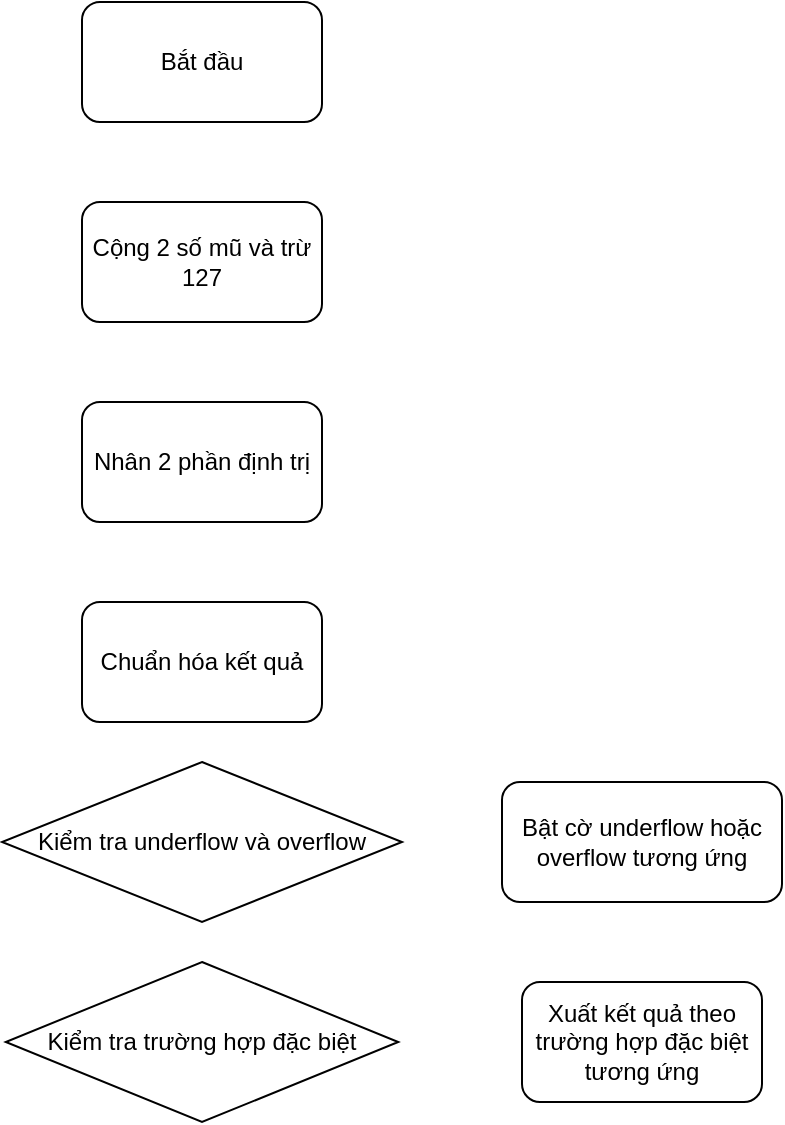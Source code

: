 <mxfile version="15.8.6" type="github">
  <diagram id="RJO8PuPAGNzROMasVjRf" name="Page-1">
    <mxGraphModel dx="997" dy="548" grid="1" gridSize="10" guides="1" tooltips="1" connect="1" arrows="1" fold="1" page="1" pageScale="1" pageWidth="3300" pageHeight="4681" math="0" shadow="0">
      <root>
        <mxCell id="0" />
        <mxCell id="1" parent="0" />
        <mxCell id="ltvV7gkaToOBS2ahcZOb-1" value="Bắt đầu" style="rounded=1;whiteSpace=wrap;html=1;" parent="1" vertex="1">
          <mxGeometry x="400" y="140" width="120" height="60" as="geometry" />
        </mxCell>
        <mxCell id="ltvV7gkaToOBS2ahcZOb-2" value="Cộng 2 số mũ và trừ 127" style="rounded=1;whiteSpace=wrap;html=1;" parent="1" vertex="1">
          <mxGeometry x="400" y="240" width="120" height="60" as="geometry" />
        </mxCell>
        <mxCell id="ltvV7gkaToOBS2ahcZOb-3" value="Nhân 2 phần định trị" style="rounded=1;whiteSpace=wrap;html=1;" parent="1" vertex="1">
          <mxGeometry x="400" y="340" width="120" height="60" as="geometry" />
        </mxCell>
        <mxCell id="ltvV7gkaToOBS2ahcZOb-4" value="Chuẩn hóa kết quả&lt;br&gt;" style="rounded=1;whiteSpace=wrap;html=1;" parent="1" vertex="1">
          <mxGeometry x="400" y="440" width="120" height="60" as="geometry" />
        </mxCell>
        <mxCell id="YzzIFXypt7FN9Ieh2y_I-1" value="Kiểm tra underflow và overflow" style="rhombus;whiteSpace=wrap;html=1;" vertex="1" parent="1">
          <mxGeometry x="360" y="520" width="200" height="80" as="geometry" />
        </mxCell>
        <mxCell id="YzzIFXypt7FN9Ieh2y_I-2" value="Bật cờ underflow hoặc overflow tương ứng" style="rounded=1;whiteSpace=wrap;html=1;" vertex="1" parent="1">
          <mxGeometry x="610" y="530" width="140" height="60" as="geometry" />
        </mxCell>
        <mxCell id="YzzIFXypt7FN9Ieh2y_I-3" value="&lt;span&gt;Kiểm tra trường hợp đặc biệt&lt;/span&gt;" style="rhombus;whiteSpace=wrap;html=1;" vertex="1" parent="1">
          <mxGeometry x="361.88" y="620" width="196.25" height="80" as="geometry" />
        </mxCell>
        <mxCell id="YzzIFXypt7FN9Ieh2y_I-4" value="Xuất kết quả theo trường hợp đặc biệt tương ứng" style="rounded=1;whiteSpace=wrap;html=1;" vertex="1" parent="1">
          <mxGeometry x="620" y="630" width="120" height="60" as="geometry" />
        </mxCell>
      </root>
    </mxGraphModel>
  </diagram>
</mxfile>
